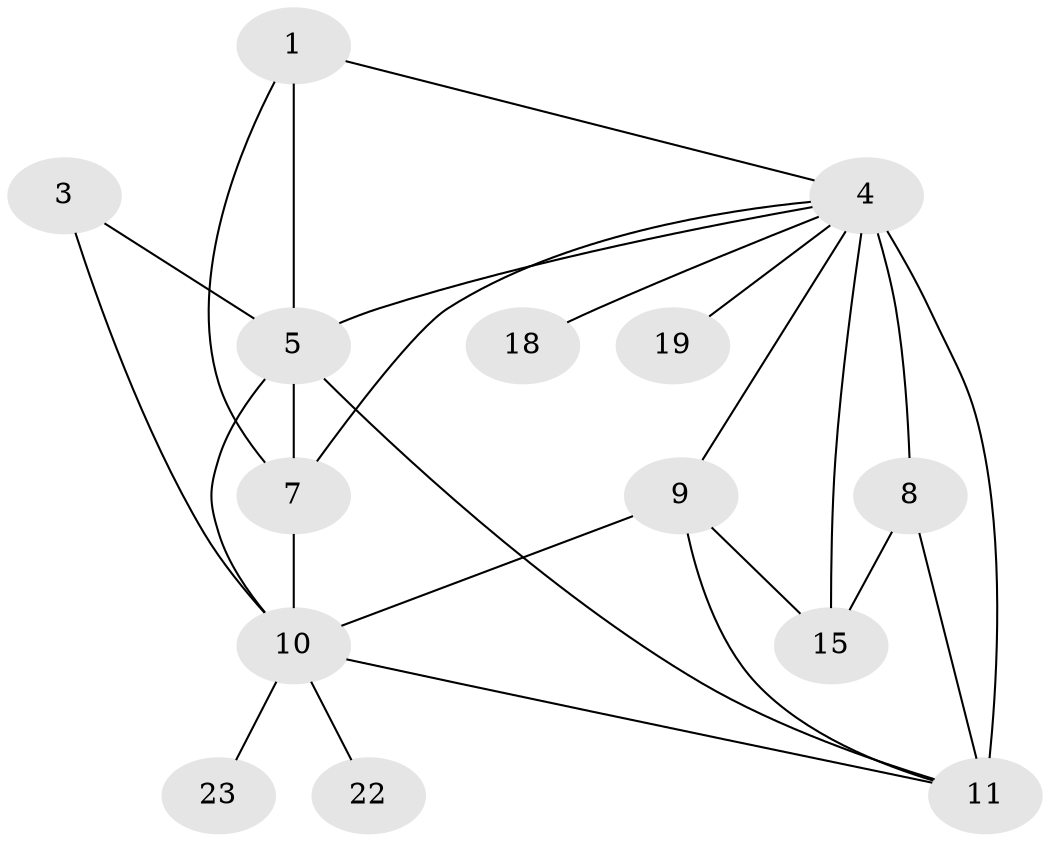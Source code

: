 // original degree distribution, {3: 0.18421052631578946, 0: 0.10526315789473684, 2: 0.3026315789473684, 7: 0.02631578947368421, 4: 0.02631578947368421, 1: 0.25, 5: 0.06578947368421052, 10: 0.013157894736842105, 6: 0.02631578947368421}
// Generated by graph-tools (version 1.1) at 2025/48/03/04/25 22:48:24]
// undirected, 14 vertices, 25 edges
graph export_dot {
  node [color=gray90,style=filled];
  1;
  3;
  4;
  5;
  7;
  8;
  9;
  10;
  11;
  15;
  18;
  19;
  22;
  23;
  1 -- 4 [weight=2.0];
  1 -- 5 [weight=3.0];
  1 -- 7 [weight=4.0];
  3 -- 5 [weight=2.0];
  3 -- 10 [weight=1.0];
  4 -- 5 [weight=1.0];
  4 -- 7 [weight=2.0];
  4 -- 8 [weight=1.0];
  4 -- 9 [weight=1.0];
  4 -- 11 [weight=7.0];
  4 -- 15 [weight=1.0];
  4 -- 18 [weight=1.0];
  4 -- 19 [weight=1.0];
  5 -- 7 [weight=1.0];
  5 -- 10 [weight=1.0];
  5 -- 11 [weight=1.0];
  7 -- 10 [weight=1.0];
  8 -- 11 [weight=1.0];
  8 -- 15 [weight=3.0];
  9 -- 10 [weight=1.0];
  9 -- 11 [weight=4.0];
  9 -- 15 [weight=1.0];
  10 -- 11 [weight=1.0];
  10 -- 22 [weight=1.0];
  10 -- 23 [weight=1.0];
}
